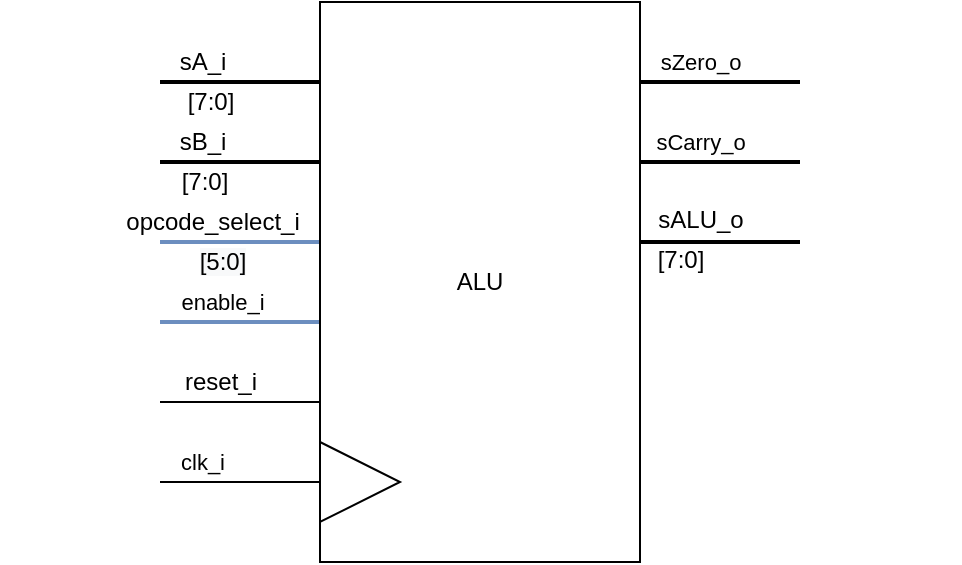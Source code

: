 <mxfile version="13.0.3" type="device"><diagram id="kKXHNzVlLTAeOdKcuCIf" name="Page-1"><mxGraphModel dx="905" dy="516" grid="1" gridSize="10" guides="1" tooltips="1" connect="1" arrows="1" fold="1" page="1" pageScale="1" pageWidth="827" pageHeight="1169" math="0" shadow="0"><root><mxCell id="0"/><mxCell id="1" parent="0"/><mxCell id="d-rtRdby2LiXi9DGqDz9-1" style="edgeStyle=orthogonalEdgeStyle;rounded=0;orthogonalLoop=1;jettySize=auto;html=1;endArrow=none;endFill=0;strokeWidth=2;fillColor=#dae8fc;strokeColor=#6c8ebf;" parent="1" source="LuXC71RRRRHaPjELrGPR-2" edge="1"><mxGeometry relative="1" as="geometry"><mxPoint x="200" y="280" as="targetPoint"/><Array as="points"><mxPoint x="220" y="280"/><mxPoint x="220" y="280"/></Array></mxGeometry></mxCell><mxCell id="d-rtRdby2LiXi9DGqDz9-2" value="&lt;span style=&quot;font-size: 12px;&quot;&gt;opcode_select_i&lt;/span&gt;" style="edgeLabel;html=1;align=center;verticalAlign=middle;resizable=0;points=[];labelBackgroundColor=none;" parent="d-rtRdby2LiXi9DGqDz9-1" vertex="1" connectable="0"><mxGeometry x="0.757" y="-1" relative="1" as="geometry"><mxPoint x="16.05" y="-9" as="offset"/></mxGeometry></mxCell><mxCell id="d-rtRdby2LiXi9DGqDz9-3" value="&lt;span style=&quot;font-size: 12px ; background-color: rgb(248 , 249 , 250)&quot;&gt;[5:0]&lt;/span&gt;" style="edgeLabel;html=1;align=center;verticalAlign=middle;resizable=0;points=[];" parent="d-rtRdby2LiXi9DGqDz9-1" vertex="1" connectable="0"><mxGeometry x="0.719" y="2" relative="1" as="geometry"><mxPoint x="19.45" y="8" as="offset"/></mxGeometry></mxCell><mxCell id="F3AD7JCNkeXABy7_YF7N-1" style="edgeStyle=orthogonalEdgeStyle;rounded=0;orthogonalLoop=1;jettySize=auto;html=1;strokeWidth=2;endArrow=none;endFill=0;" parent="1" source="LuXC71RRRRHaPjELrGPR-2" edge="1"><mxGeometry relative="1" as="geometry"><mxPoint x="520" y="280" as="targetPoint"/><Array as="points"><mxPoint x="460" y="280"/><mxPoint x="460" y="280"/></Array></mxGeometry></mxCell><mxCell id="F3AD7JCNkeXABy7_YF7N-2" value="&lt;span style=&quot;font-size: 12px;&quot;&gt;sALU_o&lt;/span&gt;" style="edgeLabel;html=1;align=center;verticalAlign=middle;resizable=0;points=[];labelBackgroundColor=none;" parent="F3AD7JCNkeXABy7_YF7N-1" vertex="1" connectable="0"><mxGeometry x="0.245" relative="1" as="geometry"><mxPoint x="-20" y="-10.8" as="offset"/></mxGeometry></mxCell><mxCell id="F3AD7JCNkeXABy7_YF7N-3" value="&lt;span style=&quot;font-size: 12px;&quot;&gt;[7:0]&lt;/span&gt;" style="edgeLabel;html=1;align=center;verticalAlign=middle;resizable=0;points=[];labelBackgroundColor=none;" parent="F3AD7JCNkeXABy7_YF7N-1" vertex="1" connectable="0"><mxGeometry y="-28" relative="1" as="geometry"><mxPoint x="-20" y="-18.8" as="offset"/></mxGeometry></mxCell><mxCell id="F3AD7JCNkeXABy7_YF7N-5" style="edgeStyle=orthogonalEdgeStyle;rounded=0;orthogonalLoop=1;jettySize=auto;html=1;endArrow=none;endFill=0;strokeWidth=2;" parent="1" source="LuXC71RRRRHaPjELrGPR-2" edge="1"><mxGeometry relative="1" as="geometry"><mxPoint x="520" y="200" as="targetPoint"/><Array as="points"><mxPoint x="500" y="200"/><mxPoint x="500" y="200"/></Array></mxGeometry></mxCell><mxCell id="F3AD7JCNkeXABy7_YF7N-6" value="sZero_o" style="edgeLabel;html=1;align=center;verticalAlign=middle;resizable=0;points=[];labelBackgroundColor=none;" parent="F3AD7JCNkeXABy7_YF7N-5" vertex="1" connectable="0"><mxGeometry x="0.25" y="39" relative="1" as="geometry"><mxPoint x="-20" y="29" as="offset"/></mxGeometry></mxCell><mxCell id="F3AD7JCNkeXABy7_YF7N-7" style="edgeStyle=orthogonalEdgeStyle;rounded=0;orthogonalLoop=1;jettySize=auto;html=1;endArrow=none;endFill=0;strokeWidth=2;" parent="1" source="LuXC71RRRRHaPjELrGPR-2" edge="1"><mxGeometry relative="1" as="geometry"><mxPoint x="520" y="240" as="targetPoint"/><Array as="points"><mxPoint x="490" y="240"/><mxPoint x="490" y="240"/></Array></mxGeometry></mxCell><mxCell id="F3AD7JCNkeXABy7_YF7N-8" value="sCarry_o" style="edgeLabel;html=1;align=center;verticalAlign=middle;resizable=0;points=[];labelBackgroundColor=none;" parent="F3AD7JCNkeXABy7_YF7N-7" vertex="1" connectable="0"><mxGeometry x="0.25" y="40" relative="1" as="geometry"><mxPoint x="-20" y="30" as="offset"/></mxGeometry></mxCell><mxCell id="F3AD7JCNkeXABy7_YF7N-10" style="edgeStyle=orthogonalEdgeStyle;rounded=0;orthogonalLoop=1;jettySize=auto;html=1;endArrow=none;endFill=0;strokeWidth=2;" parent="1" source="LuXC71RRRRHaPjELrGPR-2" edge="1"><mxGeometry relative="1" as="geometry"><mxPoint x="200" y="200" as="targetPoint"/><Array as="points"><mxPoint x="260" y="200"/><mxPoint x="260" y="200"/></Array></mxGeometry></mxCell><mxCell id="F3AD7JCNkeXABy7_YF7N-11" value="&lt;span style=&quot;font-size: 12px;&quot;&gt;sA_i&lt;/span&gt;" style="edgeLabel;html=1;align=center;verticalAlign=middle;resizable=0;points=[];labelBackgroundColor=none;" parent="F3AD7JCNkeXABy7_YF7N-10" vertex="1" connectable="0"><mxGeometry x="0.843" y="-1" relative="1" as="geometry"><mxPoint x="14.25" y="-9" as="offset"/></mxGeometry></mxCell><mxCell id="F3AD7JCNkeXABy7_YF7N-12" value="&lt;span style=&quot;font-size: 12px;&quot;&gt;[7:0]&lt;/span&gt;" style="edgeLabel;html=1;align=center;verticalAlign=middle;resizable=0;points=[];labelBackgroundColor=none;" parent="F3AD7JCNkeXABy7_YF7N-10" vertex="1" connectable="0"><mxGeometry x="-0.627" y="2" relative="1" as="geometry"><mxPoint x="-40.15" y="8" as="offset"/></mxGeometry></mxCell><mxCell id="F3AD7JCNkeXABy7_YF7N-14" style="edgeStyle=orthogonalEdgeStyle;rounded=0;orthogonalLoop=1;jettySize=auto;html=1;endArrow=none;endFill=0;strokeWidth=2;" parent="1" source="LuXC71RRRRHaPjELrGPR-2" edge="1"><mxGeometry relative="1" as="geometry"><mxPoint x="200" y="240" as="targetPoint"/><Array as="points"><mxPoint x="260" y="240"/><mxPoint x="260" y="240"/></Array></mxGeometry></mxCell><mxCell id="F3AD7JCNkeXABy7_YF7N-15" value="&lt;span style=&quot;font-size: 12px;&quot;&gt;sB_i&lt;/span&gt;" style="edgeLabel;html=1;align=center;verticalAlign=middle;resizable=0;points=[];labelBackgroundColor=none;" parent="F3AD7JCNkeXABy7_YF7N-14" vertex="1" connectable="0"><mxGeometry x="0.669" y="-1" relative="1" as="geometry"><mxPoint x="7.85" y="-9" as="offset"/></mxGeometry></mxCell><mxCell id="F3AD7JCNkeXABy7_YF7N-16" value="&lt;span style=&quot;font-size: 12px;&quot;&gt;[7:0]&lt;/span&gt;" style="edgeLabel;html=1;align=center;verticalAlign=middle;resizable=0;points=[];labelBackgroundColor=none;" parent="F3AD7JCNkeXABy7_YF7N-14" vertex="1" connectable="0"><mxGeometry x="0.615" y="1" relative="1" as="geometry"><mxPoint x="5.85" y="9" as="offset"/></mxGeometry></mxCell><mxCell id="F3AD7JCNkeXABy7_YF7N-17" style="edgeStyle=orthogonalEdgeStyle;rounded=0;orthogonalLoop=1;jettySize=auto;html=1;endArrow=none;endFill=0;strokeWidth=1;" parent="1" source="LuXC71RRRRHaPjELrGPR-2" edge="1"><mxGeometry relative="1" as="geometry"><mxPoint x="200" y="360" as="targetPoint"/><Array as="points"><mxPoint x="260" y="360"/><mxPoint x="260" y="360"/></Array></mxGeometry></mxCell><mxCell id="F3AD7JCNkeXABy7_YF7N-18" value="&lt;span style=&quot;font-size: 12px;&quot;&gt;reset_i&lt;/span&gt;" style="edgeLabel;html=1;align=center;verticalAlign=middle;resizable=0;points=[];labelBackgroundColor=none;" parent="F3AD7JCNkeXABy7_YF7N-17" vertex="1" connectable="0"><mxGeometry x="0.68" relative="1" as="geometry"><mxPoint x="16.25" y="-10" as="offset"/></mxGeometry></mxCell><mxCell id="1ziuNxI7Yxn8PC_8sgsE-1" style="edgeStyle=orthogonalEdgeStyle;rounded=0;orthogonalLoop=1;jettySize=auto;html=1;strokeWidth=2;fillColor=#dae8fc;strokeColor=#6c8ebf;endArrow=none;endFill=0;" parent="1" source="LuXC71RRRRHaPjELrGPR-2" edge="1"><mxGeometry relative="1" as="geometry"><mxPoint x="200" y="320" as="targetPoint"/><Array as="points"><mxPoint x="200" y="320"/></Array></mxGeometry></mxCell><mxCell id="1ziuNxI7Yxn8PC_8sgsE-2" value="enable_i" style="edgeLabel;html=1;align=center;verticalAlign=middle;resizable=0;points=[];" parent="1ziuNxI7Yxn8PC_8sgsE-1" vertex="1" connectable="0"><mxGeometry x="0.841" y="1" relative="1" as="geometry"><mxPoint x="24.25" y="-11.03" as="offset"/></mxGeometry></mxCell><mxCell id="xhHCd9iE4UQRow2tYGFF-1" style="edgeStyle=orthogonalEdgeStyle;rounded=0;orthogonalLoop=1;jettySize=auto;html=1;endArrow=none;endFill=0;" edge="1" parent="1" source="LuXC71RRRRHaPjELrGPR-2"><mxGeometry relative="1" as="geometry"><mxPoint x="200" y="400" as="targetPoint"/><Array as="points"><mxPoint x="260" y="400"/><mxPoint x="260" y="400"/></Array></mxGeometry></mxCell><mxCell id="xhHCd9iE4UQRow2tYGFF-2" value="clk_i" style="edgeLabel;html=1;align=center;verticalAlign=middle;resizable=0;points=[];" vertex="1" connectable="0" parent="xhHCd9iE4UQRow2tYGFF-1"><mxGeometry x="0.806" relative="1" as="geometry"><mxPoint x="12.38" y="-10" as="offset"/></mxGeometry></mxCell><mxCell id="LuXC71RRRRHaPjELrGPR-2" value="ALU" style="rounded=0;whiteSpace=wrap;html=1;rotation=0;" parent="1" vertex="1"><mxGeometry x="280" y="160" width="160" height="280" as="geometry"/></mxCell><mxCell id="xhHCd9iE4UQRow2tYGFF-3" value="" style="triangle;whiteSpace=wrap;html=1;" vertex="1" parent="1"><mxGeometry x="280" y="380" width="40" height="40" as="geometry"/></mxCell><mxCell id="xhHCd9iE4UQRow2tYGFF-4" value="" style="rounded=0;whiteSpace=wrap;html=1;fillColor=none;strokeColor=none;" vertex="1" parent="1"><mxGeometry x="120" y="160" width="480" height="40" as="geometry"/></mxCell></root></mxGraphModel></diagram></mxfile>